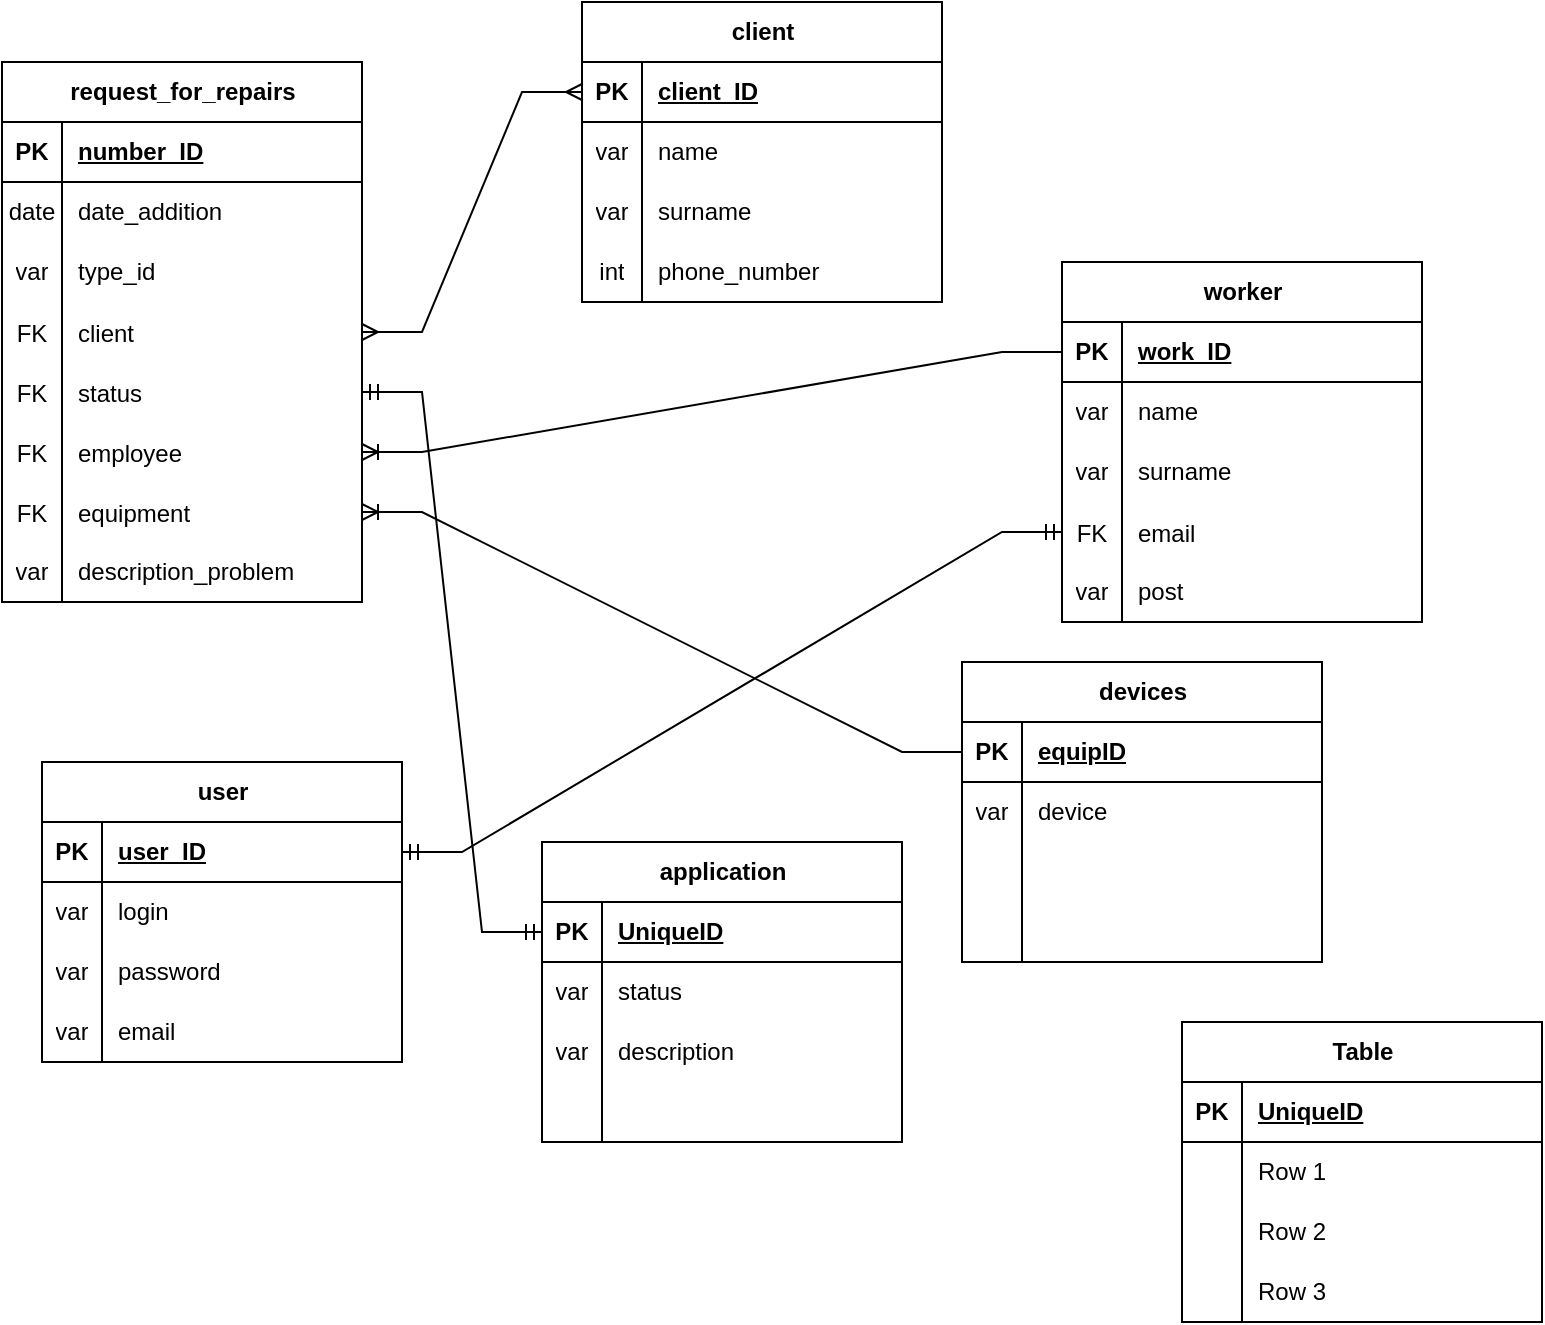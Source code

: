 <mxfile version="24.2.5" type="device">
  <diagram name="Страница — 1" id="sZK0oCV19_f694Bl2V1l">
    <mxGraphModel dx="1002" dy="567" grid="1" gridSize="10" guides="1" tooltips="1" connect="1" arrows="1" fold="1" page="1" pageScale="1" pageWidth="827" pageHeight="1169" math="0" shadow="0">
      <root>
        <mxCell id="0" />
        <mxCell id="1" parent="0" />
        <mxCell id="3AsIljAo3Jyh6uhxmBmS-1" value="client" style="shape=table;startSize=30;container=1;collapsible=1;childLayout=tableLayout;fixedRows=1;rowLines=0;fontStyle=1;align=center;resizeLast=1;html=1;" vertex="1" parent="1">
          <mxGeometry x="300" y="40" width="180" height="150" as="geometry" />
        </mxCell>
        <mxCell id="3AsIljAo3Jyh6uhxmBmS-2" value="" style="shape=tableRow;horizontal=0;startSize=0;swimlaneHead=0;swimlaneBody=0;fillColor=none;collapsible=0;dropTarget=0;points=[[0,0.5],[1,0.5]];portConstraint=eastwest;top=0;left=0;right=0;bottom=1;" vertex="1" parent="3AsIljAo3Jyh6uhxmBmS-1">
          <mxGeometry y="30" width="180" height="30" as="geometry" />
        </mxCell>
        <mxCell id="3AsIljAo3Jyh6uhxmBmS-3" value="PK" style="shape=partialRectangle;connectable=0;fillColor=none;top=0;left=0;bottom=0;right=0;fontStyle=1;overflow=hidden;whiteSpace=wrap;html=1;" vertex="1" parent="3AsIljAo3Jyh6uhxmBmS-2">
          <mxGeometry width="30" height="30" as="geometry">
            <mxRectangle width="30" height="30" as="alternateBounds" />
          </mxGeometry>
        </mxCell>
        <mxCell id="3AsIljAo3Jyh6uhxmBmS-4" value="client_ID" style="shape=partialRectangle;connectable=0;fillColor=none;top=0;left=0;bottom=0;right=0;align=left;spacingLeft=6;fontStyle=5;overflow=hidden;whiteSpace=wrap;html=1;" vertex="1" parent="3AsIljAo3Jyh6uhxmBmS-2">
          <mxGeometry x="30" width="150" height="30" as="geometry">
            <mxRectangle width="150" height="30" as="alternateBounds" />
          </mxGeometry>
        </mxCell>
        <mxCell id="3AsIljAo3Jyh6uhxmBmS-5" value="" style="shape=tableRow;horizontal=0;startSize=0;swimlaneHead=0;swimlaneBody=0;fillColor=none;collapsible=0;dropTarget=0;points=[[0,0.5],[1,0.5]];portConstraint=eastwest;top=0;left=0;right=0;bottom=0;" vertex="1" parent="3AsIljAo3Jyh6uhxmBmS-1">
          <mxGeometry y="60" width="180" height="30" as="geometry" />
        </mxCell>
        <mxCell id="3AsIljAo3Jyh6uhxmBmS-6" value="var" style="shape=partialRectangle;connectable=0;fillColor=none;top=0;left=0;bottom=0;right=0;editable=1;overflow=hidden;whiteSpace=wrap;html=1;" vertex="1" parent="3AsIljAo3Jyh6uhxmBmS-5">
          <mxGeometry width="30" height="30" as="geometry">
            <mxRectangle width="30" height="30" as="alternateBounds" />
          </mxGeometry>
        </mxCell>
        <mxCell id="3AsIljAo3Jyh6uhxmBmS-7" value="name" style="shape=partialRectangle;connectable=0;fillColor=none;top=0;left=0;bottom=0;right=0;align=left;spacingLeft=6;overflow=hidden;whiteSpace=wrap;html=1;" vertex="1" parent="3AsIljAo3Jyh6uhxmBmS-5">
          <mxGeometry x="30" width="150" height="30" as="geometry">
            <mxRectangle width="150" height="30" as="alternateBounds" />
          </mxGeometry>
        </mxCell>
        <mxCell id="3AsIljAo3Jyh6uhxmBmS-8" value="" style="shape=tableRow;horizontal=0;startSize=0;swimlaneHead=0;swimlaneBody=0;fillColor=none;collapsible=0;dropTarget=0;points=[[0,0.5],[1,0.5]];portConstraint=eastwest;top=0;left=0;right=0;bottom=0;" vertex="1" parent="3AsIljAo3Jyh6uhxmBmS-1">
          <mxGeometry y="90" width="180" height="30" as="geometry" />
        </mxCell>
        <mxCell id="3AsIljAo3Jyh6uhxmBmS-9" value="var" style="shape=partialRectangle;connectable=0;fillColor=none;top=0;left=0;bottom=0;right=0;editable=1;overflow=hidden;whiteSpace=wrap;html=1;" vertex="1" parent="3AsIljAo3Jyh6uhxmBmS-8">
          <mxGeometry width="30" height="30" as="geometry">
            <mxRectangle width="30" height="30" as="alternateBounds" />
          </mxGeometry>
        </mxCell>
        <mxCell id="3AsIljAo3Jyh6uhxmBmS-10" value="surname" style="shape=partialRectangle;connectable=0;fillColor=none;top=0;left=0;bottom=0;right=0;align=left;spacingLeft=6;overflow=hidden;whiteSpace=wrap;html=1;" vertex="1" parent="3AsIljAo3Jyh6uhxmBmS-8">
          <mxGeometry x="30" width="150" height="30" as="geometry">
            <mxRectangle width="150" height="30" as="alternateBounds" />
          </mxGeometry>
        </mxCell>
        <mxCell id="3AsIljAo3Jyh6uhxmBmS-11" value="" style="shape=tableRow;horizontal=0;startSize=0;swimlaneHead=0;swimlaneBody=0;fillColor=none;collapsible=0;dropTarget=0;points=[[0,0.5],[1,0.5]];portConstraint=eastwest;top=0;left=0;right=0;bottom=0;" vertex="1" parent="3AsIljAo3Jyh6uhxmBmS-1">
          <mxGeometry y="120" width="180" height="30" as="geometry" />
        </mxCell>
        <mxCell id="3AsIljAo3Jyh6uhxmBmS-12" value="int" style="shape=partialRectangle;connectable=0;fillColor=none;top=0;left=0;bottom=0;right=0;editable=1;overflow=hidden;whiteSpace=wrap;html=1;" vertex="1" parent="3AsIljAo3Jyh6uhxmBmS-11">
          <mxGeometry width="30" height="30" as="geometry">
            <mxRectangle width="30" height="30" as="alternateBounds" />
          </mxGeometry>
        </mxCell>
        <mxCell id="3AsIljAo3Jyh6uhxmBmS-13" value="phone_number" style="shape=partialRectangle;connectable=0;fillColor=none;top=0;left=0;bottom=0;right=0;align=left;spacingLeft=6;overflow=hidden;whiteSpace=wrap;html=1;" vertex="1" parent="3AsIljAo3Jyh6uhxmBmS-11">
          <mxGeometry x="30" width="150" height="30" as="geometry">
            <mxRectangle width="150" height="30" as="alternateBounds" />
          </mxGeometry>
        </mxCell>
        <mxCell id="3AsIljAo3Jyh6uhxmBmS-14" value="worker" style="shape=table;startSize=30;container=1;collapsible=1;childLayout=tableLayout;fixedRows=1;rowLines=0;fontStyle=1;align=center;resizeLast=1;html=1;" vertex="1" parent="1">
          <mxGeometry x="540" y="170" width="180" height="180" as="geometry" />
        </mxCell>
        <mxCell id="3AsIljAo3Jyh6uhxmBmS-15" value="" style="shape=tableRow;horizontal=0;startSize=0;swimlaneHead=0;swimlaneBody=0;fillColor=none;collapsible=0;dropTarget=0;points=[[0,0.5],[1,0.5]];portConstraint=eastwest;top=0;left=0;right=0;bottom=1;" vertex="1" parent="3AsIljAo3Jyh6uhxmBmS-14">
          <mxGeometry y="30" width="180" height="30" as="geometry" />
        </mxCell>
        <mxCell id="3AsIljAo3Jyh6uhxmBmS-16" value="PK" style="shape=partialRectangle;connectable=0;fillColor=none;top=0;left=0;bottom=0;right=0;fontStyle=1;overflow=hidden;whiteSpace=wrap;html=1;" vertex="1" parent="3AsIljAo3Jyh6uhxmBmS-15">
          <mxGeometry width="30" height="30" as="geometry">
            <mxRectangle width="30" height="30" as="alternateBounds" />
          </mxGeometry>
        </mxCell>
        <mxCell id="3AsIljAo3Jyh6uhxmBmS-17" value="work_ID" style="shape=partialRectangle;connectable=0;fillColor=none;top=0;left=0;bottom=0;right=0;align=left;spacingLeft=6;fontStyle=5;overflow=hidden;whiteSpace=wrap;html=1;" vertex="1" parent="3AsIljAo3Jyh6uhxmBmS-15">
          <mxGeometry x="30" width="150" height="30" as="geometry">
            <mxRectangle width="150" height="30" as="alternateBounds" />
          </mxGeometry>
        </mxCell>
        <mxCell id="3AsIljAo3Jyh6uhxmBmS-18" value="" style="shape=tableRow;horizontal=0;startSize=0;swimlaneHead=0;swimlaneBody=0;fillColor=none;collapsible=0;dropTarget=0;points=[[0,0.5],[1,0.5]];portConstraint=eastwest;top=0;left=0;right=0;bottom=0;" vertex="1" parent="3AsIljAo3Jyh6uhxmBmS-14">
          <mxGeometry y="60" width="180" height="30" as="geometry" />
        </mxCell>
        <mxCell id="3AsIljAo3Jyh6uhxmBmS-19" value="var" style="shape=partialRectangle;connectable=0;fillColor=none;top=0;left=0;bottom=0;right=0;editable=1;overflow=hidden;whiteSpace=wrap;html=1;" vertex="1" parent="3AsIljAo3Jyh6uhxmBmS-18">
          <mxGeometry width="30" height="30" as="geometry">
            <mxRectangle width="30" height="30" as="alternateBounds" />
          </mxGeometry>
        </mxCell>
        <mxCell id="3AsIljAo3Jyh6uhxmBmS-20" value="name" style="shape=partialRectangle;connectable=0;fillColor=none;top=0;left=0;bottom=0;right=0;align=left;spacingLeft=6;overflow=hidden;whiteSpace=wrap;html=1;" vertex="1" parent="3AsIljAo3Jyh6uhxmBmS-18">
          <mxGeometry x="30" width="150" height="30" as="geometry">
            <mxRectangle width="150" height="30" as="alternateBounds" />
          </mxGeometry>
        </mxCell>
        <mxCell id="3AsIljAo3Jyh6uhxmBmS-21" value="" style="shape=tableRow;horizontal=0;startSize=0;swimlaneHead=0;swimlaneBody=0;fillColor=none;collapsible=0;dropTarget=0;points=[[0,0.5],[1,0.5]];portConstraint=eastwest;top=0;left=0;right=0;bottom=0;" vertex="1" parent="3AsIljAo3Jyh6uhxmBmS-14">
          <mxGeometry y="90" width="180" height="30" as="geometry" />
        </mxCell>
        <mxCell id="3AsIljAo3Jyh6uhxmBmS-22" value="var" style="shape=partialRectangle;connectable=0;fillColor=none;top=0;left=0;bottom=0;right=0;editable=1;overflow=hidden;whiteSpace=wrap;html=1;" vertex="1" parent="3AsIljAo3Jyh6uhxmBmS-21">
          <mxGeometry width="30" height="30" as="geometry">
            <mxRectangle width="30" height="30" as="alternateBounds" />
          </mxGeometry>
        </mxCell>
        <mxCell id="3AsIljAo3Jyh6uhxmBmS-23" value="surname" style="shape=partialRectangle;connectable=0;fillColor=none;top=0;left=0;bottom=0;right=0;align=left;spacingLeft=6;overflow=hidden;whiteSpace=wrap;html=1;" vertex="1" parent="3AsIljAo3Jyh6uhxmBmS-21">
          <mxGeometry x="30" width="150" height="30" as="geometry">
            <mxRectangle width="150" height="30" as="alternateBounds" />
          </mxGeometry>
        </mxCell>
        <mxCell id="3AsIljAo3Jyh6uhxmBmS-81" value="" style="shape=tableRow;horizontal=0;startSize=0;swimlaneHead=0;swimlaneBody=0;fillColor=none;collapsible=0;dropTarget=0;points=[[0,0.5],[1,0.5]];portConstraint=eastwest;top=0;left=0;right=0;bottom=0;" vertex="1" parent="3AsIljAo3Jyh6uhxmBmS-14">
          <mxGeometry y="120" width="180" height="30" as="geometry" />
        </mxCell>
        <mxCell id="3AsIljAo3Jyh6uhxmBmS-82" value="FK" style="shape=partialRectangle;connectable=0;fillColor=none;top=0;left=0;bottom=0;right=0;editable=1;overflow=hidden;" vertex="1" parent="3AsIljAo3Jyh6uhxmBmS-81">
          <mxGeometry width="30" height="30" as="geometry">
            <mxRectangle width="30" height="30" as="alternateBounds" />
          </mxGeometry>
        </mxCell>
        <mxCell id="3AsIljAo3Jyh6uhxmBmS-83" value="email" style="shape=partialRectangle;connectable=0;fillColor=none;top=0;left=0;bottom=0;right=0;align=left;spacingLeft=6;overflow=hidden;" vertex="1" parent="3AsIljAo3Jyh6uhxmBmS-81">
          <mxGeometry x="30" width="150" height="30" as="geometry">
            <mxRectangle width="150" height="30" as="alternateBounds" />
          </mxGeometry>
        </mxCell>
        <mxCell id="3AsIljAo3Jyh6uhxmBmS-24" value="" style="shape=tableRow;horizontal=0;startSize=0;swimlaneHead=0;swimlaneBody=0;fillColor=none;collapsible=0;dropTarget=0;points=[[0,0.5],[1,0.5]];portConstraint=eastwest;top=0;left=0;right=0;bottom=0;" vertex="1" parent="3AsIljAo3Jyh6uhxmBmS-14">
          <mxGeometry y="150" width="180" height="30" as="geometry" />
        </mxCell>
        <mxCell id="3AsIljAo3Jyh6uhxmBmS-25" value="var" style="shape=partialRectangle;connectable=0;fillColor=none;top=0;left=0;bottom=0;right=0;editable=1;overflow=hidden;whiteSpace=wrap;html=1;" vertex="1" parent="3AsIljAo3Jyh6uhxmBmS-24">
          <mxGeometry width="30" height="30" as="geometry">
            <mxRectangle width="30" height="30" as="alternateBounds" />
          </mxGeometry>
        </mxCell>
        <mxCell id="3AsIljAo3Jyh6uhxmBmS-26" value="post" style="shape=partialRectangle;connectable=0;fillColor=none;top=0;left=0;bottom=0;right=0;align=left;spacingLeft=6;overflow=hidden;whiteSpace=wrap;html=1;" vertex="1" parent="3AsIljAo3Jyh6uhxmBmS-24">
          <mxGeometry x="30" width="150" height="30" as="geometry">
            <mxRectangle width="150" height="30" as="alternateBounds" />
          </mxGeometry>
        </mxCell>
        <mxCell id="3AsIljAo3Jyh6uhxmBmS-27" value="user" style="shape=table;startSize=30;container=1;collapsible=1;childLayout=tableLayout;fixedRows=1;rowLines=0;fontStyle=1;align=center;resizeLast=1;html=1;" vertex="1" parent="1">
          <mxGeometry x="30" y="420" width="180" height="150" as="geometry" />
        </mxCell>
        <mxCell id="3AsIljAo3Jyh6uhxmBmS-28" value="" style="shape=tableRow;horizontal=0;startSize=0;swimlaneHead=0;swimlaneBody=0;fillColor=none;collapsible=0;dropTarget=0;points=[[0,0.5],[1,0.5]];portConstraint=eastwest;top=0;left=0;right=0;bottom=1;" vertex="1" parent="3AsIljAo3Jyh6uhxmBmS-27">
          <mxGeometry y="30" width="180" height="30" as="geometry" />
        </mxCell>
        <mxCell id="3AsIljAo3Jyh6uhxmBmS-29" value="PK" style="shape=partialRectangle;connectable=0;fillColor=none;top=0;left=0;bottom=0;right=0;fontStyle=1;overflow=hidden;whiteSpace=wrap;html=1;" vertex="1" parent="3AsIljAo3Jyh6uhxmBmS-28">
          <mxGeometry width="30" height="30" as="geometry">
            <mxRectangle width="30" height="30" as="alternateBounds" />
          </mxGeometry>
        </mxCell>
        <mxCell id="3AsIljAo3Jyh6uhxmBmS-30" value="user_ID" style="shape=partialRectangle;connectable=0;fillColor=none;top=0;left=0;bottom=0;right=0;align=left;spacingLeft=6;fontStyle=5;overflow=hidden;whiteSpace=wrap;html=1;" vertex="1" parent="3AsIljAo3Jyh6uhxmBmS-28">
          <mxGeometry x="30" width="150" height="30" as="geometry">
            <mxRectangle width="150" height="30" as="alternateBounds" />
          </mxGeometry>
        </mxCell>
        <mxCell id="3AsIljAo3Jyh6uhxmBmS-31" value="" style="shape=tableRow;horizontal=0;startSize=0;swimlaneHead=0;swimlaneBody=0;fillColor=none;collapsible=0;dropTarget=0;points=[[0,0.5],[1,0.5]];portConstraint=eastwest;top=0;left=0;right=0;bottom=0;" vertex="1" parent="3AsIljAo3Jyh6uhxmBmS-27">
          <mxGeometry y="60" width="180" height="30" as="geometry" />
        </mxCell>
        <mxCell id="3AsIljAo3Jyh6uhxmBmS-32" value="var" style="shape=partialRectangle;connectable=0;fillColor=none;top=0;left=0;bottom=0;right=0;editable=1;overflow=hidden;whiteSpace=wrap;html=1;" vertex="1" parent="3AsIljAo3Jyh6uhxmBmS-31">
          <mxGeometry width="30" height="30" as="geometry">
            <mxRectangle width="30" height="30" as="alternateBounds" />
          </mxGeometry>
        </mxCell>
        <mxCell id="3AsIljAo3Jyh6uhxmBmS-33" value="login" style="shape=partialRectangle;connectable=0;fillColor=none;top=0;left=0;bottom=0;right=0;align=left;spacingLeft=6;overflow=hidden;whiteSpace=wrap;html=1;" vertex="1" parent="3AsIljAo3Jyh6uhxmBmS-31">
          <mxGeometry x="30" width="150" height="30" as="geometry">
            <mxRectangle width="150" height="30" as="alternateBounds" />
          </mxGeometry>
        </mxCell>
        <mxCell id="3AsIljAo3Jyh6uhxmBmS-34" value="" style="shape=tableRow;horizontal=0;startSize=0;swimlaneHead=0;swimlaneBody=0;fillColor=none;collapsible=0;dropTarget=0;points=[[0,0.5],[1,0.5]];portConstraint=eastwest;top=0;left=0;right=0;bottom=0;" vertex="1" parent="3AsIljAo3Jyh6uhxmBmS-27">
          <mxGeometry y="90" width="180" height="30" as="geometry" />
        </mxCell>
        <mxCell id="3AsIljAo3Jyh6uhxmBmS-35" value="var" style="shape=partialRectangle;connectable=0;fillColor=none;top=0;left=0;bottom=0;right=0;editable=1;overflow=hidden;whiteSpace=wrap;html=1;" vertex="1" parent="3AsIljAo3Jyh6uhxmBmS-34">
          <mxGeometry width="30" height="30" as="geometry">
            <mxRectangle width="30" height="30" as="alternateBounds" />
          </mxGeometry>
        </mxCell>
        <mxCell id="3AsIljAo3Jyh6uhxmBmS-36" value="password" style="shape=partialRectangle;connectable=0;fillColor=none;top=0;left=0;bottom=0;right=0;align=left;spacingLeft=6;overflow=hidden;whiteSpace=wrap;html=1;" vertex="1" parent="3AsIljAo3Jyh6uhxmBmS-34">
          <mxGeometry x="30" width="150" height="30" as="geometry">
            <mxRectangle width="150" height="30" as="alternateBounds" />
          </mxGeometry>
        </mxCell>
        <mxCell id="3AsIljAo3Jyh6uhxmBmS-37" value="" style="shape=tableRow;horizontal=0;startSize=0;swimlaneHead=0;swimlaneBody=0;fillColor=none;collapsible=0;dropTarget=0;points=[[0,0.5],[1,0.5]];portConstraint=eastwest;top=0;left=0;right=0;bottom=0;" vertex="1" parent="3AsIljAo3Jyh6uhxmBmS-27">
          <mxGeometry y="120" width="180" height="30" as="geometry" />
        </mxCell>
        <mxCell id="3AsIljAo3Jyh6uhxmBmS-38" value="var" style="shape=partialRectangle;connectable=0;fillColor=none;top=0;left=0;bottom=0;right=0;editable=1;overflow=hidden;whiteSpace=wrap;html=1;" vertex="1" parent="3AsIljAo3Jyh6uhxmBmS-37">
          <mxGeometry width="30" height="30" as="geometry">
            <mxRectangle width="30" height="30" as="alternateBounds" />
          </mxGeometry>
        </mxCell>
        <mxCell id="3AsIljAo3Jyh6uhxmBmS-39" value="email" style="shape=partialRectangle;connectable=0;fillColor=none;top=0;left=0;bottom=0;right=0;align=left;spacingLeft=6;overflow=hidden;whiteSpace=wrap;html=1;" vertex="1" parent="3AsIljAo3Jyh6uhxmBmS-37">
          <mxGeometry x="30" width="150" height="30" as="geometry">
            <mxRectangle width="150" height="30" as="alternateBounds" />
          </mxGeometry>
        </mxCell>
        <mxCell id="3AsIljAo3Jyh6uhxmBmS-40" value="request_for_repairs" style="shape=table;startSize=30;container=1;collapsible=1;childLayout=tableLayout;fixedRows=1;rowLines=0;fontStyle=1;align=center;resizeLast=1;html=1;" vertex="1" parent="1">
          <mxGeometry x="10" y="70" width="180" height="270" as="geometry" />
        </mxCell>
        <mxCell id="3AsIljAo3Jyh6uhxmBmS-41" value="" style="shape=tableRow;horizontal=0;startSize=0;swimlaneHead=0;swimlaneBody=0;fillColor=none;collapsible=0;dropTarget=0;points=[[0,0.5],[1,0.5]];portConstraint=eastwest;top=0;left=0;right=0;bottom=1;" vertex="1" parent="3AsIljAo3Jyh6uhxmBmS-40">
          <mxGeometry y="30" width="180" height="30" as="geometry" />
        </mxCell>
        <mxCell id="3AsIljAo3Jyh6uhxmBmS-42" value="PK" style="shape=partialRectangle;connectable=0;fillColor=none;top=0;left=0;bottom=0;right=0;fontStyle=1;overflow=hidden;whiteSpace=wrap;html=1;" vertex="1" parent="3AsIljAo3Jyh6uhxmBmS-41">
          <mxGeometry width="30" height="30" as="geometry">
            <mxRectangle width="30" height="30" as="alternateBounds" />
          </mxGeometry>
        </mxCell>
        <mxCell id="3AsIljAo3Jyh6uhxmBmS-43" value="number_ID" style="shape=partialRectangle;connectable=0;fillColor=none;top=0;left=0;bottom=0;right=0;align=left;spacingLeft=6;fontStyle=5;overflow=hidden;whiteSpace=wrap;html=1;" vertex="1" parent="3AsIljAo3Jyh6uhxmBmS-41">
          <mxGeometry x="30" width="150" height="30" as="geometry">
            <mxRectangle width="150" height="30" as="alternateBounds" />
          </mxGeometry>
        </mxCell>
        <mxCell id="3AsIljAo3Jyh6uhxmBmS-44" value="" style="shape=tableRow;horizontal=0;startSize=0;swimlaneHead=0;swimlaneBody=0;fillColor=none;collapsible=0;dropTarget=0;points=[[0,0.5],[1,0.5]];portConstraint=eastwest;top=0;left=0;right=0;bottom=0;" vertex="1" parent="3AsIljAo3Jyh6uhxmBmS-40">
          <mxGeometry y="60" width="180" height="30" as="geometry" />
        </mxCell>
        <mxCell id="3AsIljAo3Jyh6uhxmBmS-45" value="date" style="shape=partialRectangle;connectable=0;fillColor=none;top=0;left=0;bottom=0;right=0;editable=1;overflow=hidden;whiteSpace=wrap;html=1;" vertex="1" parent="3AsIljAo3Jyh6uhxmBmS-44">
          <mxGeometry width="30" height="30" as="geometry">
            <mxRectangle width="30" height="30" as="alternateBounds" />
          </mxGeometry>
        </mxCell>
        <mxCell id="3AsIljAo3Jyh6uhxmBmS-46" value="date_addition" style="shape=partialRectangle;connectable=0;fillColor=none;top=0;left=0;bottom=0;right=0;align=left;spacingLeft=6;overflow=hidden;whiteSpace=wrap;html=1;" vertex="1" parent="3AsIljAo3Jyh6uhxmBmS-44">
          <mxGeometry x="30" width="150" height="30" as="geometry">
            <mxRectangle width="150" height="30" as="alternateBounds" />
          </mxGeometry>
        </mxCell>
        <mxCell id="3AsIljAo3Jyh6uhxmBmS-47" value="" style="shape=tableRow;horizontal=0;startSize=0;swimlaneHead=0;swimlaneBody=0;fillColor=none;collapsible=0;dropTarget=0;points=[[0,0.5],[1,0.5]];portConstraint=eastwest;top=0;left=0;right=0;bottom=0;" vertex="1" parent="3AsIljAo3Jyh6uhxmBmS-40">
          <mxGeometry y="90" width="180" height="30" as="geometry" />
        </mxCell>
        <mxCell id="3AsIljAo3Jyh6uhxmBmS-48" value="var" style="shape=partialRectangle;connectable=0;fillColor=none;top=0;left=0;bottom=0;right=0;editable=1;overflow=hidden;whiteSpace=wrap;html=1;" vertex="1" parent="3AsIljAo3Jyh6uhxmBmS-47">
          <mxGeometry width="30" height="30" as="geometry">
            <mxRectangle width="30" height="30" as="alternateBounds" />
          </mxGeometry>
        </mxCell>
        <mxCell id="3AsIljAo3Jyh6uhxmBmS-49" value="type_id" style="shape=partialRectangle;connectable=0;fillColor=none;top=0;left=0;bottom=0;right=0;align=left;spacingLeft=6;overflow=hidden;whiteSpace=wrap;html=1;" vertex="1" parent="3AsIljAo3Jyh6uhxmBmS-47">
          <mxGeometry x="30" width="150" height="30" as="geometry">
            <mxRectangle width="150" height="30" as="alternateBounds" />
          </mxGeometry>
        </mxCell>
        <mxCell id="3AsIljAo3Jyh6uhxmBmS-74" value="" style="shape=tableRow;horizontal=0;startSize=0;swimlaneHead=0;swimlaneBody=0;fillColor=none;collapsible=0;dropTarget=0;points=[[0,0.5],[1,0.5]];portConstraint=eastwest;top=0;left=0;right=0;bottom=0;" vertex="1" parent="3AsIljAo3Jyh6uhxmBmS-40">
          <mxGeometry y="120" width="180" height="30" as="geometry" />
        </mxCell>
        <mxCell id="3AsIljAo3Jyh6uhxmBmS-75" value="FK" style="shape=partialRectangle;connectable=0;fillColor=none;top=0;left=0;bottom=0;right=0;editable=1;overflow=hidden;" vertex="1" parent="3AsIljAo3Jyh6uhxmBmS-74">
          <mxGeometry width="30" height="30" as="geometry">
            <mxRectangle width="30" height="30" as="alternateBounds" />
          </mxGeometry>
        </mxCell>
        <mxCell id="3AsIljAo3Jyh6uhxmBmS-76" value="client" style="shape=partialRectangle;connectable=0;fillColor=none;top=0;left=0;bottom=0;right=0;align=left;spacingLeft=6;overflow=hidden;" vertex="1" parent="3AsIljAo3Jyh6uhxmBmS-74">
          <mxGeometry x="30" width="150" height="30" as="geometry">
            <mxRectangle width="150" height="30" as="alternateBounds" />
          </mxGeometry>
        </mxCell>
        <mxCell id="3AsIljAo3Jyh6uhxmBmS-66" value="" style="shape=tableRow;horizontal=0;startSize=0;swimlaneHead=0;swimlaneBody=0;fillColor=none;collapsible=0;dropTarget=0;points=[[0,0.5],[1,0.5]];portConstraint=eastwest;top=0;left=0;right=0;bottom=0;" vertex="1" parent="3AsIljAo3Jyh6uhxmBmS-40">
          <mxGeometry y="150" width="180" height="30" as="geometry" />
        </mxCell>
        <mxCell id="3AsIljAo3Jyh6uhxmBmS-67" value="FK" style="shape=partialRectangle;connectable=0;fillColor=none;top=0;left=0;bottom=0;right=0;editable=1;overflow=hidden;" vertex="1" parent="3AsIljAo3Jyh6uhxmBmS-66">
          <mxGeometry width="30" height="30" as="geometry">
            <mxRectangle width="30" height="30" as="alternateBounds" />
          </mxGeometry>
        </mxCell>
        <mxCell id="3AsIljAo3Jyh6uhxmBmS-68" value="status" style="shape=partialRectangle;connectable=0;fillColor=none;top=0;left=0;bottom=0;right=0;align=left;spacingLeft=6;overflow=hidden;" vertex="1" parent="3AsIljAo3Jyh6uhxmBmS-66">
          <mxGeometry x="30" width="150" height="30" as="geometry">
            <mxRectangle width="150" height="30" as="alternateBounds" />
          </mxGeometry>
        </mxCell>
        <mxCell id="3AsIljAo3Jyh6uhxmBmS-77" value="" style="shape=tableRow;horizontal=0;startSize=0;swimlaneHead=0;swimlaneBody=0;fillColor=none;collapsible=0;dropTarget=0;points=[[0,0.5],[1,0.5]];portConstraint=eastwest;top=0;left=0;right=0;bottom=0;" vertex="1" parent="3AsIljAo3Jyh6uhxmBmS-40">
          <mxGeometry y="180" width="180" height="30" as="geometry" />
        </mxCell>
        <mxCell id="3AsIljAo3Jyh6uhxmBmS-78" value="FK" style="shape=partialRectangle;connectable=0;fillColor=none;top=0;left=0;bottom=0;right=0;editable=1;overflow=hidden;" vertex="1" parent="3AsIljAo3Jyh6uhxmBmS-77">
          <mxGeometry width="30" height="30" as="geometry">
            <mxRectangle width="30" height="30" as="alternateBounds" />
          </mxGeometry>
        </mxCell>
        <mxCell id="3AsIljAo3Jyh6uhxmBmS-79" value="employee" style="shape=partialRectangle;connectable=0;fillColor=none;top=0;left=0;bottom=0;right=0;align=left;spacingLeft=6;overflow=hidden;" vertex="1" parent="3AsIljAo3Jyh6uhxmBmS-77">
          <mxGeometry x="30" width="150" height="30" as="geometry">
            <mxRectangle width="150" height="30" as="alternateBounds" />
          </mxGeometry>
        </mxCell>
        <mxCell id="3AsIljAo3Jyh6uhxmBmS-69" value="" style="shape=tableRow;horizontal=0;startSize=0;swimlaneHead=0;swimlaneBody=0;fillColor=none;collapsible=0;dropTarget=0;points=[[0,0.5],[1,0.5]];portConstraint=eastwest;top=0;left=0;right=0;bottom=0;" vertex="1" parent="3AsIljAo3Jyh6uhxmBmS-40">
          <mxGeometry y="210" width="180" height="30" as="geometry" />
        </mxCell>
        <mxCell id="3AsIljAo3Jyh6uhxmBmS-70" value="FK" style="shape=partialRectangle;connectable=0;fillColor=none;top=0;left=0;bottom=0;right=0;editable=1;overflow=hidden;" vertex="1" parent="3AsIljAo3Jyh6uhxmBmS-69">
          <mxGeometry width="30" height="30" as="geometry">
            <mxRectangle width="30" height="30" as="alternateBounds" />
          </mxGeometry>
        </mxCell>
        <mxCell id="3AsIljAo3Jyh6uhxmBmS-71" value="equipment" style="shape=partialRectangle;connectable=0;fillColor=none;top=0;left=0;bottom=0;right=0;align=left;spacingLeft=6;overflow=hidden;" vertex="1" parent="3AsIljAo3Jyh6uhxmBmS-69">
          <mxGeometry x="30" width="150" height="30" as="geometry">
            <mxRectangle width="150" height="30" as="alternateBounds" />
          </mxGeometry>
        </mxCell>
        <mxCell id="3AsIljAo3Jyh6uhxmBmS-50" value="" style="shape=tableRow;horizontal=0;startSize=0;swimlaneHead=0;swimlaneBody=0;fillColor=none;collapsible=0;dropTarget=0;points=[[0,0.5],[1,0.5]];portConstraint=eastwest;top=0;left=0;right=0;bottom=0;" vertex="1" parent="3AsIljAo3Jyh6uhxmBmS-40">
          <mxGeometry y="240" width="180" height="30" as="geometry" />
        </mxCell>
        <mxCell id="3AsIljAo3Jyh6uhxmBmS-51" value="var" style="shape=partialRectangle;connectable=0;fillColor=none;top=0;left=0;bottom=0;right=0;editable=1;overflow=hidden;whiteSpace=wrap;html=1;" vertex="1" parent="3AsIljAo3Jyh6uhxmBmS-50">
          <mxGeometry width="30" height="30" as="geometry">
            <mxRectangle width="30" height="30" as="alternateBounds" />
          </mxGeometry>
        </mxCell>
        <mxCell id="3AsIljAo3Jyh6uhxmBmS-52" value="description_problem" style="shape=partialRectangle;connectable=0;fillColor=none;top=0;left=0;bottom=0;right=0;align=left;spacingLeft=6;overflow=hidden;whiteSpace=wrap;html=1;" vertex="1" parent="3AsIljAo3Jyh6uhxmBmS-50">
          <mxGeometry x="30" width="150" height="30" as="geometry">
            <mxRectangle width="150" height="30" as="alternateBounds" />
          </mxGeometry>
        </mxCell>
        <mxCell id="3AsIljAo3Jyh6uhxmBmS-53" value="devices" style="shape=table;startSize=30;container=1;collapsible=1;childLayout=tableLayout;fixedRows=1;rowLines=0;fontStyle=1;align=center;resizeLast=1;html=1;" vertex="1" parent="1">
          <mxGeometry x="490" y="370" width="180" height="150" as="geometry" />
        </mxCell>
        <mxCell id="3AsIljAo3Jyh6uhxmBmS-54" value="" style="shape=tableRow;horizontal=0;startSize=0;swimlaneHead=0;swimlaneBody=0;fillColor=none;collapsible=0;dropTarget=0;points=[[0,0.5],[1,0.5]];portConstraint=eastwest;top=0;left=0;right=0;bottom=1;" vertex="1" parent="3AsIljAo3Jyh6uhxmBmS-53">
          <mxGeometry y="30" width="180" height="30" as="geometry" />
        </mxCell>
        <mxCell id="3AsIljAo3Jyh6uhxmBmS-55" value="PK" style="shape=partialRectangle;connectable=0;fillColor=none;top=0;left=0;bottom=0;right=0;fontStyle=1;overflow=hidden;whiteSpace=wrap;html=1;" vertex="1" parent="3AsIljAo3Jyh6uhxmBmS-54">
          <mxGeometry width="30" height="30" as="geometry">
            <mxRectangle width="30" height="30" as="alternateBounds" />
          </mxGeometry>
        </mxCell>
        <mxCell id="3AsIljAo3Jyh6uhxmBmS-56" value="equipID" style="shape=partialRectangle;connectable=0;fillColor=none;top=0;left=0;bottom=0;right=0;align=left;spacingLeft=6;fontStyle=5;overflow=hidden;whiteSpace=wrap;html=1;" vertex="1" parent="3AsIljAo3Jyh6uhxmBmS-54">
          <mxGeometry x="30" width="150" height="30" as="geometry">
            <mxRectangle width="150" height="30" as="alternateBounds" />
          </mxGeometry>
        </mxCell>
        <mxCell id="3AsIljAo3Jyh6uhxmBmS-57" value="" style="shape=tableRow;horizontal=0;startSize=0;swimlaneHead=0;swimlaneBody=0;fillColor=none;collapsible=0;dropTarget=0;points=[[0,0.5],[1,0.5]];portConstraint=eastwest;top=0;left=0;right=0;bottom=0;" vertex="1" parent="3AsIljAo3Jyh6uhxmBmS-53">
          <mxGeometry y="60" width="180" height="30" as="geometry" />
        </mxCell>
        <mxCell id="3AsIljAo3Jyh6uhxmBmS-58" value="var" style="shape=partialRectangle;connectable=0;fillColor=none;top=0;left=0;bottom=0;right=0;editable=1;overflow=hidden;whiteSpace=wrap;html=1;" vertex="1" parent="3AsIljAo3Jyh6uhxmBmS-57">
          <mxGeometry width="30" height="30" as="geometry">
            <mxRectangle width="30" height="30" as="alternateBounds" />
          </mxGeometry>
        </mxCell>
        <mxCell id="3AsIljAo3Jyh6uhxmBmS-59" value="device" style="shape=partialRectangle;connectable=0;fillColor=none;top=0;left=0;bottom=0;right=0;align=left;spacingLeft=6;overflow=hidden;whiteSpace=wrap;html=1;" vertex="1" parent="3AsIljAo3Jyh6uhxmBmS-57">
          <mxGeometry x="30" width="150" height="30" as="geometry">
            <mxRectangle width="150" height="30" as="alternateBounds" />
          </mxGeometry>
        </mxCell>
        <mxCell id="3AsIljAo3Jyh6uhxmBmS-60" value="" style="shape=tableRow;horizontal=0;startSize=0;swimlaneHead=0;swimlaneBody=0;fillColor=none;collapsible=0;dropTarget=0;points=[[0,0.5],[1,0.5]];portConstraint=eastwest;top=0;left=0;right=0;bottom=0;" vertex="1" parent="3AsIljAo3Jyh6uhxmBmS-53">
          <mxGeometry y="90" width="180" height="30" as="geometry" />
        </mxCell>
        <mxCell id="3AsIljAo3Jyh6uhxmBmS-61" value="" style="shape=partialRectangle;connectable=0;fillColor=none;top=0;left=0;bottom=0;right=0;editable=1;overflow=hidden;whiteSpace=wrap;html=1;" vertex="1" parent="3AsIljAo3Jyh6uhxmBmS-60">
          <mxGeometry width="30" height="30" as="geometry">
            <mxRectangle width="30" height="30" as="alternateBounds" />
          </mxGeometry>
        </mxCell>
        <mxCell id="3AsIljAo3Jyh6uhxmBmS-62" value="" style="shape=partialRectangle;connectable=0;fillColor=none;top=0;left=0;bottom=0;right=0;align=left;spacingLeft=6;overflow=hidden;whiteSpace=wrap;html=1;" vertex="1" parent="3AsIljAo3Jyh6uhxmBmS-60">
          <mxGeometry x="30" width="150" height="30" as="geometry">
            <mxRectangle width="150" height="30" as="alternateBounds" />
          </mxGeometry>
        </mxCell>
        <mxCell id="3AsIljAo3Jyh6uhxmBmS-63" value="" style="shape=tableRow;horizontal=0;startSize=0;swimlaneHead=0;swimlaneBody=0;fillColor=none;collapsible=0;dropTarget=0;points=[[0,0.5],[1,0.5]];portConstraint=eastwest;top=0;left=0;right=0;bottom=0;" vertex="1" parent="3AsIljAo3Jyh6uhxmBmS-53">
          <mxGeometry y="120" width="180" height="30" as="geometry" />
        </mxCell>
        <mxCell id="3AsIljAo3Jyh6uhxmBmS-64" value="" style="shape=partialRectangle;connectable=0;fillColor=none;top=0;left=0;bottom=0;right=0;editable=1;overflow=hidden;whiteSpace=wrap;html=1;" vertex="1" parent="3AsIljAo3Jyh6uhxmBmS-63">
          <mxGeometry width="30" height="30" as="geometry">
            <mxRectangle width="30" height="30" as="alternateBounds" />
          </mxGeometry>
        </mxCell>
        <mxCell id="3AsIljAo3Jyh6uhxmBmS-65" value="" style="shape=partialRectangle;connectable=0;fillColor=none;top=0;left=0;bottom=0;right=0;align=left;spacingLeft=6;overflow=hidden;whiteSpace=wrap;html=1;" vertex="1" parent="3AsIljAo3Jyh6uhxmBmS-63">
          <mxGeometry x="30" width="150" height="30" as="geometry">
            <mxRectangle width="150" height="30" as="alternateBounds" />
          </mxGeometry>
        </mxCell>
        <mxCell id="3AsIljAo3Jyh6uhxmBmS-73" value="" style="edgeStyle=entityRelationEdgeStyle;fontSize=12;html=1;endArrow=ERmany;startArrow=ERmany;rounded=0;" edge="1" parent="1" source="3AsIljAo3Jyh6uhxmBmS-74" target="3AsIljAo3Jyh6uhxmBmS-2">
          <mxGeometry width="100" height="100" relative="1" as="geometry">
            <mxPoint x="190" y="240" as="sourcePoint" />
            <mxPoint x="290" y="140" as="targetPoint" />
          </mxGeometry>
        </mxCell>
        <mxCell id="3AsIljAo3Jyh6uhxmBmS-80" value="" style="edgeStyle=entityRelationEdgeStyle;fontSize=12;html=1;endArrow=ERoneToMany;rounded=0;" edge="1" parent="1" source="3AsIljAo3Jyh6uhxmBmS-15" target="3AsIljAo3Jyh6uhxmBmS-77">
          <mxGeometry width="100" height="100" relative="1" as="geometry">
            <mxPoint x="220" y="320" as="sourcePoint" />
            <mxPoint x="320" y="220" as="targetPoint" />
          </mxGeometry>
        </mxCell>
        <mxCell id="3AsIljAo3Jyh6uhxmBmS-85" value="" style="edgeStyle=entityRelationEdgeStyle;fontSize=12;html=1;endArrow=ERmandOne;startArrow=ERmandOne;rounded=0;" edge="1" parent="1" source="3AsIljAo3Jyh6uhxmBmS-28" target="3AsIljAo3Jyh6uhxmBmS-81">
          <mxGeometry width="100" height="100" relative="1" as="geometry">
            <mxPoint x="350" y="620" as="sourcePoint" />
            <mxPoint x="450" y="520" as="targetPoint" />
          </mxGeometry>
        </mxCell>
        <mxCell id="3AsIljAo3Jyh6uhxmBmS-99" value="" style="edgeStyle=entityRelationEdgeStyle;fontSize=12;html=1;endArrow=ERoneToMany;rounded=0;" edge="1" parent="1" source="3AsIljAo3Jyh6uhxmBmS-54" target="3AsIljAo3Jyh6uhxmBmS-69">
          <mxGeometry width="100" height="100" relative="1" as="geometry">
            <mxPoint x="340" y="350" as="sourcePoint" />
            <mxPoint x="440" y="250" as="targetPoint" />
          </mxGeometry>
        </mxCell>
        <mxCell id="3AsIljAo3Jyh6uhxmBmS-100" value="application" style="shape=table;startSize=30;container=1;collapsible=1;childLayout=tableLayout;fixedRows=1;rowLines=0;fontStyle=1;align=center;resizeLast=1;html=1;" vertex="1" parent="1">
          <mxGeometry x="280" y="460" width="180" height="150" as="geometry" />
        </mxCell>
        <mxCell id="3AsIljAo3Jyh6uhxmBmS-101" value="" style="shape=tableRow;horizontal=0;startSize=0;swimlaneHead=0;swimlaneBody=0;fillColor=none;collapsible=0;dropTarget=0;points=[[0,0.5],[1,0.5]];portConstraint=eastwest;top=0;left=0;right=0;bottom=1;" vertex="1" parent="3AsIljAo3Jyh6uhxmBmS-100">
          <mxGeometry y="30" width="180" height="30" as="geometry" />
        </mxCell>
        <mxCell id="3AsIljAo3Jyh6uhxmBmS-102" value="PK" style="shape=partialRectangle;connectable=0;fillColor=none;top=0;left=0;bottom=0;right=0;fontStyle=1;overflow=hidden;whiteSpace=wrap;html=1;" vertex="1" parent="3AsIljAo3Jyh6uhxmBmS-101">
          <mxGeometry width="30" height="30" as="geometry">
            <mxRectangle width="30" height="30" as="alternateBounds" />
          </mxGeometry>
        </mxCell>
        <mxCell id="3AsIljAo3Jyh6uhxmBmS-103" value="UniqueID" style="shape=partialRectangle;connectable=0;fillColor=none;top=0;left=0;bottom=0;right=0;align=left;spacingLeft=6;fontStyle=5;overflow=hidden;whiteSpace=wrap;html=1;" vertex="1" parent="3AsIljAo3Jyh6uhxmBmS-101">
          <mxGeometry x="30" width="150" height="30" as="geometry">
            <mxRectangle width="150" height="30" as="alternateBounds" />
          </mxGeometry>
        </mxCell>
        <mxCell id="3AsIljAo3Jyh6uhxmBmS-104" value="" style="shape=tableRow;horizontal=0;startSize=0;swimlaneHead=0;swimlaneBody=0;fillColor=none;collapsible=0;dropTarget=0;points=[[0,0.5],[1,0.5]];portConstraint=eastwest;top=0;left=0;right=0;bottom=0;" vertex="1" parent="3AsIljAo3Jyh6uhxmBmS-100">
          <mxGeometry y="60" width="180" height="30" as="geometry" />
        </mxCell>
        <mxCell id="3AsIljAo3Jyh6uhxmBmS-105" value="var" style="shape=partialRectangle;connectable=0;fillColor=none;top=0;left=0;bottom=0;right=0;editable=1;overflow=hidden;whiteSpace=wrap;html=1;" vertex="1" parent="3AsIljAo3Jyh6uhxmBmS-104">
          <mxGeometry width="30" height="30" as="geometry">
            <mxRectangle width="30" height="30" as="alternateBounds" />
          </mxGeometry>
        </mxCell>
        <mxCell id="3AsIljAo3Jyh6uhxmBmS-106" value="status" style="shape=partialRectangle;connectable=0;fillColor=none;top=0;left=0;bottom=0;right=0;align=left;spacingLeft=6;overflow=hidden;whiteSpace=wrap;html=1;" vertex="1" parent="3AsIljAo3Jyh6uhxmBmS-104">
          <mxGeometry x="30" width="150" height="30" as="geometry">
            <mxRectangle width="150" height="30" as="alternateBounds" />
          </mxGeometry>
        </mxCell>
        <mxCell id="3AsIljAo3Jyh6uhxmBmS-107" value="" style="shape=tableRow;horizontal=0;startSize=0;swimlaneHead=0;swimlaneBody=0;fillColor=none;collapsible=0;dropTarget=0;points=[[0,0.5],[1,0.5]];portConstraint=eastwest;top=0;left=0;right=0;bottom=0;" vertex="1" parent="3AsIljAo3Jyh6uhxmBmS-100">
          <mxGeometry y="90" width="180" height="30" as="geometry" />
        </mxCell>
        <mxCell id="3AsIljAo3Jyh6uhxmBmS-108" value="var" style="shape=partialRectangle;connectable=0;fillColor=none;top=0;left=0;bottom=0;right=0;editable=1;overflow=hidden;whiteSpace=wrap;html=1;" vertex="1" parent="3AsIljAo3Jyh6uhxmBmS-107">
          <mxGeometry width="30" height="30" as="geometry">
            <mxRectangle width="30" height="30" as="alternateBounds" />
          </mxGeometry>
        </mxCell>
        <mxCell id="3AsIljAo3Jyh6uhxmBmS-109" value="description" style="shape=partialRectangle;connectable=0;fillColor=none;top=0;left=0;bottom=0;right=0;align=left;spacingLeft=6;overflow=hidden;whiteSpace=wrap;html=1;" vertex="1" parent="3AsIljAo3Jyh6uhxmBmS-107">
          <mxGeometry x="30" width="150" height="30" as="geometry">
            <mxRectangle width="150" height="30" as="alternateBounds" />
          </mxGeometry>
        </mxCell>
        <mxCell id="3AsIljAo3Jyh6uhxmBmS-110" value="" style="shape=tableRow;horizontal=0;startSize=0;swimlaneHead=0;swimlaneBody=0;fillColor=none;collapsible=0;dropTarget=0;points=[[0,0.5],[1,0.5]];portConstraint=eastwest;top=0;left=0;right=0;bottom=0;" vertex="1" parent="3AsIljAo3Jyh6uhxmBmS-100">
          <mxGeometry y="120" width="180" height="30" as="geometry" />
        </mxCell>
        <mxCell id="3AsIljAo3Jyh6uhxmBmS-111" value="" style="shape=partialRectangle;connectable=0;fillColor=none;top=0;left=0;bottom=0;right=0;editable=1;overflow=hidden;whiteSpace=wrap;html=1;" vertex="1" parent="3AsIljAo3Jyh6uhxmBmS-110">
          <mxGeometry width="30" height="30" as="geometry">
            <mxRectangle width="30" height="30" as="alternateBounds" />
          </mxGeometry>
        </mxCell>
        <mxCell id="3AsIljAo3Jyh6uhxmBmS-112" value="" style="shape=partialRectangle;connectable=0;fillColor=none;top=0;left=0;bottom=0;right=0;align=left;spacingLeft=6;overflow=hidden;whiteSpace=wrap;html=1;" vertex="1" parent="3AsIljAo3Jyh6uhxmBmS-110">
          <mxGeometry x="30" width="150" height="30" as="geometry">
            <mxRectangle width="150" height="30" as="alternateBounds" />
          </mxGeometry>
        </mxCell>
        <mxCell id="3AsIljAo3Jyh6uhxmBmS-126" value="" style="edgeStyle=entityRelationEdgeStyle;fontSize=12;html=1;endArrow=ERmandOne;startArrow=ERmandOne;rounded=0;" edge="1" parent="1" source="3AsIljAo3Jyh6uhxmBmS-101" target="3AsIljAo3Jyh6uhxmBmS-66">
          <mxGeometry width="100" height="100" relative="1" as="geometry">
            <mxPoint x="20" y="550" as="sourcePoint" />
            <mxPoint x="120" y="450" as="targetPoint" />
          </mxGeometry>
        </mxCell>
        <mxCell id="3AsIljAo3Jyh6uhxmBmS-127" value="Table" style="shape=table;startSize=30;container=1;collapsible=1;childLayout=tableLayout;fixedRows=1;rowLines=0;fontStyle=1;align=center;resizeLast=1;html=1;" vertex="1" parent="1">
          <mxGeometry x="600" y="550" width="180" height="150" as="geometry" />
        </mxCell>
        <mxCell id="3AsIljAo3Jyh6uhxmBmS-128" value="" style="shape=tableRow;horizontal=0;startSize=0;swimlaneHead=0;swimlaneBody=0;fillColor=none;collapsible=0;dropTarget=0;points=[[0,0.5],[1,0.5]];portConstraint=eastwest;top=0;left=0;right=0;bottom=1;" vertex="1" parent="3AsIljAo3Jyh6uhxmBmS-127">
          <mxGeometry y="30" width="180" height="30" as="geometry" />
        </mxCell>
        <mxCell id="3AsIljAo3Jyh6uhxmBmS-129" value="PK" style="shape=partialRectangle;connectable=0;fillColor=none;top=0;left=0;bottom=0;right=0;fontStyle=1;overflow=hidden;whiteSpace=wrap;html=1;" vertex="1" parent="3AsIljAo3Jyh6uhxmBmS-128">
          <mxGeometry width="30" height="30" as="geometry">
            <mxRectangle width="30" height="30" as="alternateBounds" />
          </mxGeometry>
        </mxCell>
        <mxCell id="3AsIljAo3Jyh6uhxmBmS-130" value="UniqueID" style="shape=partialRectangle;connectable=0;fillColor=none;top=0;left=0;bottom=0;right=0;align=left;spacingLeft=6;fontStyle=5;overflow=hidden;whiteSpace=wrap;html=1;" vertex="1" parent="3AsIljAo3Jyh6uhxmBmS-128">
          <mxGeometry x="30" width="150" height="30" as="geometry">
            <mxRectangle width="150" height="30" as="alternateBounds" />
          </mxGeometry>
        </mxCell>
        <mxCell id="3AsIljAo3Jyh6uhxmBmS-131" value="" style="shape=tableRow;horizontal=0;startSize=0;swimlaneHead=0;swimlaneBody=0;fillColor=none;collapsible=0;dropTarget=0;points=[[0,0.5],[1,0.5]];portConstraint=eastwest;top=0;left=0;right=0;bottom=0;" vertex="1" parent="3AsIljAo3Jyh6uhxmBmS-127">
          <mxGeometry y="60" width="180" height="30" as="geometry" />
        </mxCell>
        <mxCell id="3AsIljAo3Jyh6uhxmBmS-132" value="" style="shape=partialRectangle;connectable=0;fillColor=none;top=0;left=0;bottom=0;right=0;editable=1;overflow=hidden;whiteSpace=wrap;html=1;" vertex="1" parent="3AsIljAo3Jyh6uhxmBmS-131">
          <mxGeometry width="30" height="30" as="geometry">
            <mxRectangle width="30" height="30" as="alternateBounds" />
          </mxGeometry>
        </mxCell>
        <mxCell id="3AsIljAo3Jyh6uhxmBmS-133" value="Row 1" style="shape=partialRectangle;connectable=0;fillColor=none;top=0;left=0;bottom=0;right=0;align=left;spacingLeft=6;overflow=hidden;whiteSpace=wrap;html=1;" vertex="1" parent="3AsIljAo3Jyh6uhxmBmS-131">
          <mxGeometry x="30" width="150" height="30" as="geometry">
            <mxRectangle width="150" height="30" as="alternateBounds" />
          </mxGeometry>
        </mxCell>
        <mxCell id="3AsIljAo3Jyh6uhxmBmS-134" value="" style="shape=tableRow;horizontal=0;startSize=0;swimlaneHead=0;swimlaneBody=0;fillColor=none;collapsible=0;dropTarget=0;points=[[0,0.5],[1,0.5]];portConstraint=eastwest;top=0;left=0;right=0;bottom=0;" vertex="1" parent="3AsIljAo3Jyh6uhxmBmS-127">
          <mxGeometry y="90" width="180" height="30" as="geometry" />
        </mxCell>
        <mxCell id="3AsIljAo3Jyh6uhxmBmS-135" value="" style="shape=partialRectangle;connectable=0;fillColor=none;top=0;left=0;bottom=0;right=0;editable=1;overflow=hidden;whiteSpace=wrap;html=1;" vertex="1" parent="3AsIljAo3Jyh6uhxmBmS-134">
          <mxGeometry width="30" height="30" as="geometry">
            <mxRectangle width="30" height="30" as="alternateBounds" />
          </mxGeometry>
        </mxCell>
        <mxCell id="3AsIljAo3Jyh6uhxmBmS-136" value="Row 2" style="shape=partialRectangle;connectable=0;fillColor=none;top=0;left=0;bottom=0;right=0;align=left;spacingLeft=6;overflow=hidden;whiteSpace=wrap;html=1;" vertex="1" parent="3AsIljAo3Jyh6uhxmBmS-134">
          <mxGeometry x="30" width="150" height="30" as="geometry">
            <mxRectangle width="150" height="30" as="alternateBounds" />
          </mxGeometry>
        </mxCell>
        <mxCell id="3AsIljAo3Jyh6uhxmBmS-137" value="" style="shape=tableRow;horizontal=0;startSize=0;swimlaneHead=0;swimlaneBody=0;fillColor=none;collapsible=0;dropTarget=0;points=[[0,0.5],[1,0.5]];portConstraint=eastwest;top=0;left=0;right=0;bottom=0;" vertex="1" parent="3AsIljAo3Jyh6uhxmBmS-127">
          <mxGeometry y="120" width="180" height="30" as="geometry" />
        </mxCell>
        <mxCell id="3AsIljAo3Jyh6uhxmBmS-138" value="" style="shape=partialRectangle;connectable=0;fillColor=none;top=0;left=0;bottom=0;right=0;editable=1;overflow=hidden;whiteSpace=wrap;html=1;" vertex="1" parent="3AsIljAo3Jyh6uhxmBmS-137">
          <mxGeometry width="30" height="30" as="geometry">
            <mxRectangle width="30" height="30" as="alternateBounds" />
          </mxGeometry>
        </mxCell>
        <mxCell id="3AsIljAo3Jyh6uhxmBmS-139" value="Row 3" style="shape=partialRectangle;connectable=0;fillColor=none;top=0;left=0;bottom=0;right=0;align=left;spacingLeft=6;overflow=hidden;whiteSpace=wrap;html=1;" vertex="1" parent="3AsIljAo3Jyh6uhxmBmS-137">
          <mxGeometry x="30" width="150" height="30" as="geometry">
            <mxRectangle width="150" height="30" as="alternateBounds" />
          </mxGeometry>
        </mxCell>
      </root>
    </mxGraphModel>
  </diagram>
</mxfile>
